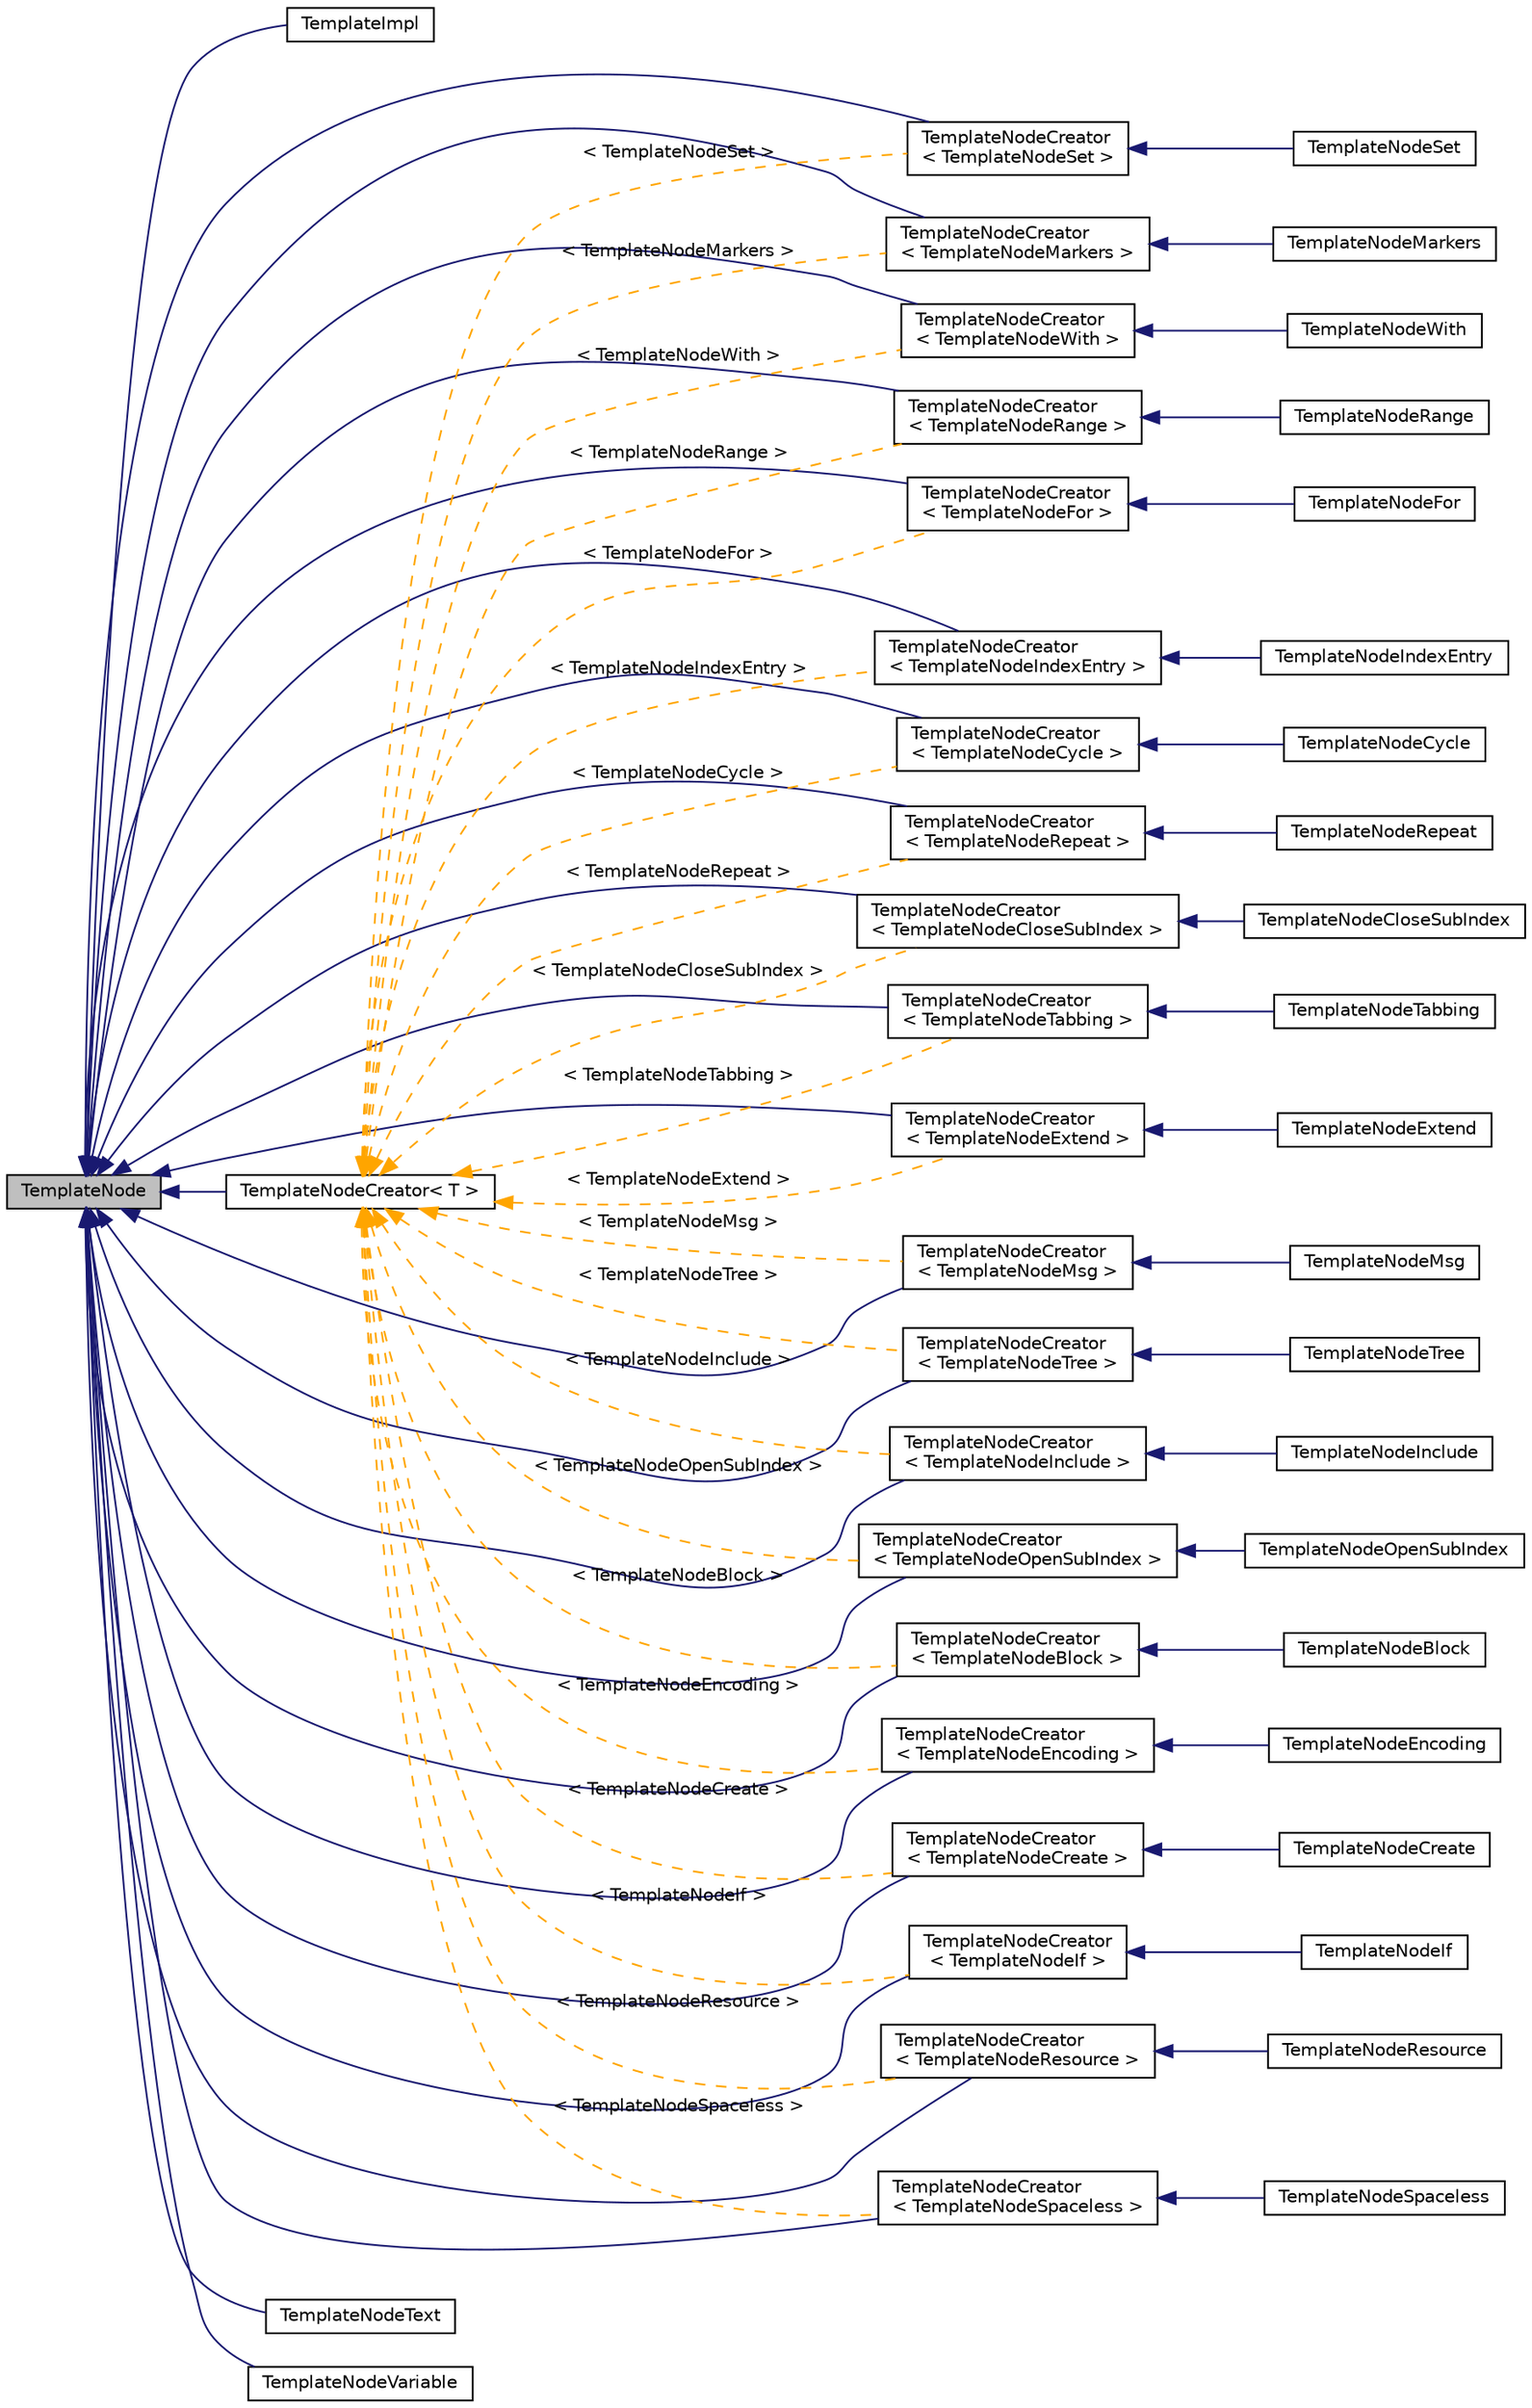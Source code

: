 digraph "TemplateNode"
{
 // INTERACTIVE_SVG=YES
  edge [fontname="Helvetica",fontsize="10",labelfontname="Helvetica",labelfontsize="10"];
  node [fontname="Helvetica",fontsize="10",shape=record];
  rankdir="LR";
  Node0 [label="TemplateNode",height=0.2,width=0.4,color="black", fillcolor="grey75", style="filled", fontcolor="black"];
  Node0 -> Node1 [dir="back",color="midnightblue",fontsize="10",style="solid",fontname="Helvetica"];
  Node1 [label="TemplateImpl",height=0.2,width=0.4,color="black", fillcolor="white", style="filled",URL="$d6/d07/class_template_impl.html",tooltip="Internal class representing the implementation of a template. "];
  Node0 -> Node2 [dir="back",color="midnightblue",fontsize="10",style="solid",fontname="Helvetica"];
  Node2 [label="TemplateNodeCreator\< T \>",height=0.2,width=0.4,color="black", fillcolor="white", style="filled",URL="$d8/d78/class_template_node_creator.html",tooltip="Helper class for creating template AST tag nodes and returning the template for a given node..."];
  Node2 -> Node3 [dir="back",color="orange",fontsize="10",style="dashed",label=" \< TemplateNodeCycle \>" ,fontname="Helvetica"];
  Node3 [label="TemplateNodeCreator\l\< TemplateNodeCycle \>",height=0.2,width=0.4,color="black", fillcolor="white", style="filled",URL="$d8/d78/class_template_node_creator.html"];
  Node3 -> Node4 [dir="back",color="midnightblue",fontsize="10",style="solid",fontname="Helvetica"];
  Node4 [label="TemplateNodeCycle",height=0.2,width=0.4,color="black", fillcolor="white", style="filled",URL="$d3/d37/class_template_node_cycle.html",tooltip="Class representing an &#39;cycle&#39; tag in a template. "];
  Node2 -> Node5 [dir="back",color="orange",fontsize="10",style="dashed",label=" \< TemplateNodeFor \>" ,fontname="Helvetica"];
  Node5 [label="TemplateNodeCreator\l\< TemplateNodeFor \>",height=0.2,width=0.4,color="black", fillcolor="white", style="filled",URL="$d8/d78/class_template_node_creator.html"];
  Node5 -> Node6 [dir="back",color="midnightblue",fontsize="10",style="solid",fontname="Helvetica"];
  Node6 [label="TemplateNodeFor",height=0.2,width=0.4,color="black", fillcolor="white", style="filled",URL="$d5/da1/class_template_node_for.html",tooltip="Class representing a &#39;for&#39; tag in a template. "];
  Node2 -> Node7 [dir="back",color="orange",fontsize="10",style="dashed",label=" \< TemplateNodeRepeat \>" ,fontname="Helvetica"];
  Node7 [label="TemplateNodeCreator\l\< TemplateNodeRepeat \>",height=0.2,width=0.4,color="black", fillcolor="white", style="filled",URL="$d8/d78/class_template_node_creator.html"];
  Node7 -> Node8 [dir="back",color="midnightblue",fontsize="10",style="solid",fontname="Helvetica"];
  Node8 [label="TemplateNodeRepeat",height=0.2,width=0.4,color="black", fillcolor="white", style="filled",URL="$db/d54/class_template_node_repeat.html",tooltip="Class representing a &#39;for&#39; tag in a template. "];
  Node2 -> Node9 [dir="back",color="orange",fontsize="10",style="dashed",label=" \< TemplateNodeSet \>" ,fontname="Helvetica"];
  Node9 [label="TemplateNodeCreator\l\< TemplateNodeSet \>",height=0.2,width=0.4,color="black", fillcolor="white", style="filled",URL="$d8/d78/class_template_node_creator.html"];
  Node9 -> Node10 [dir="back",color="midnightblue",fontsize="10",style="solid",fontname="Helvetica"];
  Node10 [label="TemplateNodeSet",height=0.2,width=0.4,color="black", fillcolor="white", style="filled",URL="$d3/d86/class_template_node_set.html",tooltip="Class representing an &#39;set&#39; tag in a template. "];
  Node2 -> Node11 [dir="back",color="orange",fontsize="10",style="dashed",label=" \< TemplateNodeTabbing \>" ,fontname="Helvetica"];
  Node11 [label="TemplateNodeCreator\l\< TemplateNodeTabbing \>",height=0.2,width=0.4,color="black", fillcolor="white", style="filled",URL="$d8/d78/class_template_node_creator.html"];
  Node11 -> Node12 [dir="back",color="midnightblue",fontsize="10",style="solid",fontname="Helvetica"];
  Node12 [label="TemplateNodeTabbing",height=0.2,width=0.4,color="black", fillcolor="white", style="filled",URL="$da/da1/class_template_node_tabbing.html",tooltip="Class representing an &#39;tabbing&#39; tag in a template. "];
  Node2 -> Node13 [dir="back",color="orange",fontsize="10",style="dashed",label=" \< TemplateNodeExtend \>" ,fontname="Helvetica"];
  Node13 [label="TemplateNodeCreator\l\< TemplateNodeExtend \>",height=0.2,width=0.4,color="black", fillcolor="white", style="filled",URL="$d8/d78/class_template_node_creator.html"];
  Node13 -> Node14 [dir="back",color="midnightblue",fontsize="10",style="solid",fontname="Helvetica"];
  Node14 [label="TemplateNodeExtend",height=0.2,width=0.4,color="black", fillcolor="white", style="filled",URL="$d0/d21/class_template_node_extend.html",tooltip="Class representing a &#39;extend&#39; tag in a template. "];
  Node2 -> Node15 [dir="back",color="orange",fontsize="10",style="dashed",label=" \< TemplateNodeWith \>" ,fontname="Helvetica"];
  Node15 [label="TemplateNodeCreator\l\< TemplateNodeWith \>",height=0.2,width=0.4,color="black", fillcolor="white", style="filled",URL="$d8/d78/class_template_node_creator.html"];
  Node15 -> Node16 [dir="back",color="midnightblue",fontsize="10",style="solid",fontname="Helvetica"];
  Node16 [label="TemplateNodeWith",height=0.2,width=0.4,color="black", fillcolor="white", style="filled",URL="$d6/df7/class_template_node_with.html",tooltip="Class representing an &#39;with&#39; tag in a template. "];
  Node2 -> Node17 [dir="back",color="orange",fontsize="10",style="dashed",label=" \< TemplateNodeCloseSubIndex \>" ,fontname="Helvetica"];
  Node17 [label="TemplateNodeCreator\l\< TemplateNodeCloseSubIndex \>",height=0.2,width=0.4,color="black", fillcolor="white", style="filled",URL="$d8/d78/class_template_node_creator.html"];
  Node17 -> Node18 [dir="back",color="midnightblue",fontsize="10",style="solid",fontname="Helvetica"];
  Node18 [label="TemplateNodeCloseSubIndex",height=0.2,width=0.4,color="black", fillcolor="white", style="filled",URL="$dd/dff/class_template_node_close_sub_index.html",tooltip="Class representing an &#39;closesubindex&#39; tag in a template. "];
  Node2 -> Node19 [dir="back",color="orange",fontsize="10",style="dashed",label=" \< TemplateNodeRange \>" ,fontname="Helvetica"];
  Node19 [label="TemplateNodeCreator\l\< TemplateNodeRange \>",height=0.2,width=0.4,color="black", fillcolor="white", style="filled",URL="$d8/d78/class_template_node_creator.html"];
  Node19 -> Node20 [dir="back",color="midnightblue",fontsize="10",style="solid",fontname="Helvetica"];
  Node20 [label="TemplateNodeRange",height=0.2,width=0.4,color="black", fillcolor="white", style="filled",URL="$d6/d83/class_template_node_range.html",tooltip="Class representing a &#39;range&#39; tag in a template. "];
  Node2 -> Node21 [dir="back",color="orange",fontsize="10",style="dashed",label=" \< TemplateNodeIndexEntry \>" ,fontname="Helvetica"];
  Node21 [label="TemplateNodeCreator\l\< TemplateNodeIndexEntry \>",height=0.2,width=0.4,color="black", fillcolor="white", style="filled",URL="$d8/d78/class_template_node_creator.html"];
  Node21 -> Node22 [dir="back",color="midnightblue",fontsize="10",style="solid",fontname="Helvetica"];
  Node22 [label="TemplateNodeIndexEntry",height=0.2,width=0.4,color="black", fillcolor="white", style="filled",URL="$da/ddd/class_template_node_index_entry.html",tooltip="Class representing an &#39;indexentry&#39; tag in a template. "];
  Node2 -> Node23 [dir="back",color="orange",fontsize="10",style="dashed",label=" \< TemplateNodeResource \>" ,fontname="Helvetica"];
  Node23 [label="TemplateNodeCreator\l\< TemplateNodeResource \>",height=0.2,width=0.4,color="black", fillcolor="white", style="filled",URL="$d8/d78/class_template_node_creator.html"];
  Node23 -> Node24 [dir="back",color="midnightblue",fontsize="10",style="solid",fontname="Helvetica"];
  Node24 [label="TemplateNodeResource",height=0.2,width=0.4,color="black", fillcolor="white", style="filled",URL="$d8/d57/class_template_node_resource.html",tooltip="Class representing an &#39;markers&#39; tag in a template. "];
  Node2 -> Node25 [dir="back",color="orange",fontsize="10",style="dashed",label=" \< TemplateNodeInclude \>" ,fontname="Helvetica"];
  Node25 [label="TemplateNodeCreator\l\< TemplateNodeInclude \>",height=0.2,width=0.4,color="black", fillcolor="white", style="filled",URL="$d8/d78/class_template_node_creator.html"];
  Node25 -> Node26 [dir="back",color="midnightblue",fontsize="10",style="solid",fontname="Helvetica"];
  Node26 [label="TemplateNodeInclude",height=0.2,width=0.4,color="black", fillcolor="white", style="filled",URL="$da/d4b/class_template_node_include.html",tooltip="Class representing an &#39;include&#39; tag in a template. "];
  Node2 -> Node27 [dir="back",color="orange",fontsize="10",style="dashed",label=" \< TemplateNodeCreate \>" ,fontname="Helvetica"];
  Node27 [label="TemplateNodeCreator\l\< TemplateNodeCreate \>",height=0.2,width=0.4,color="black", fillcolor="white", style="filled",URL="$d8/d78/class_template_node_creator.html"];
  Node27 -> Node28 [dir="back",color="midnightblue",fontsize="10",style="solid",fontname="Helvetica"];
  Node28 [label="TemplateNodeCreate",height=0.2,width=0.4,color="black", fillcolor="white", style="filled",URL="$d5/dcd/class_template_node_create.html",tooltip="Class representing an &#39;create&#39; tag in a template. "];
  Node2 -> Node29 [dir="back",color="orange",fontsize="10",style="dashed",label=" \< TemplateNodeOpenSubIndex \>" ,fontname="Helvetica"];
  Node29 [label="TemplateNodeCreator\l\< TemplateNodeOpenSubIndex \>",height=0.2,width=0.4,color="black", fillcolor="white", style="filled",URL="$d8/d78/class_template_node_creator.html"];
  Node29 -> Node30 [dir="back",color="midnightblue",fontsize="10",style="solid",fontname="Helvetica"];
  Node30 [label="TemplateNodeOpenSubIndex",height=0.2,width=0.4,color="black", fillcolor="white", style="filled",URL="$d6/d20/class_template_node_open_sub_index.html",tooltip="Class representing an &#39;opensubindex&#39; tag in a template. "];
  Node2 -> Node31 [dir="back",color="orange",fontsize="10",style="dashed",label=" \< TemplateNodeIf \>" ,fontname="Helvetica"];
  Node31 [label="TemplateNodeCreator\l\< TemplateNodeIf \>",height=0.2,width=0.4,color="black", fillcolor="white", style="filled",URL="$d8/d78/class_template_node_creator.html"];
  Node31 -> Node32 [dir="back",color="midnightblue",fontsize="10",style="solid",fontname="Helvetica"];
  Node32 [label="TemplateNodeIf",height=0.2,width=0.4,color="black", fillcolor="white", style="filled",URL="$d8/d38/class_template_node_if.html",tooltip="Class representing an &#39;if&#39; tag in a template. "];
  Node2 -> Node33 [dir="back",color="orange",fontsize="10",style="dashed",label=" \< TemplateNodeMsg \>" ,fontname="Helvetica"];
  Node33 [label="TemplateNodeCreator\l\< TemplateNodeMsg \>",height=0.2,width=0.4,color="black", fillcolor="white", style="filled",URL="$d8/d78/class_template_node_creator.html"];
  Node33 -> Node34 [dir="back",color="midnightblue",fontsize="10",style="solid",fontname="Helvetica"];
  Node34 [label="TemplateNodeMsg",height=0.2,width=0.4,color="black", fillcolor="white", style="filled",URL="$d4/d50/class_template_node_msg.html",tooltip="Class representing an &#39;markers&#39; tag in a template. "];
  Node2 -> Node35 [dir="back",color="orange",fontsize="10",style="dashed",label=" \< TemplateNodeTree \>" ,fontname="Helvetica"];
  Node35 [label="TemplateNodeCreator\l\< TemplateNodeTree \>",height=0.2,width=0.4,color="black", fillcolor="white", style="filled",URL="$d8/d78/class_template_node_creator.html"];
  Node35 -> Node36 [dir="back",color="midnightblue",fontsize="10",style="solid",fontname="Helvetica"];
  Node36 [label="TemplateNodeTree",height=0.2,width=0.4,color="black", fillcolor="white", style="filled",URL="$d8/d31/class_template_node_tree.html",tooltip="Class representing an &#39;tree&#39; tag in a template. "];
  Node2 -> Node37 [dir="back",color="orange",fontsize="10",style="dashed",label=" \< TemplateNodeMarkers \>" ,fontname="Helvetica"];
  Node37 [label="TemplateNodeCreator\l\< TemplateNodeMarkers \>",height=0.2,width=0.4,color="black", fillcolor="white", style="filled",URL="$d8/d78/class_template_node_creator.html"];
  Node37 -> Node38 [dir="back",color="midnightblue",fontsize="10",style="solid",fontname="Helvetica"];
  Node38 [label="TemplateNodeMarkers",height=0.2,width=0.4,color="black", fillcolor="white", style="filled",URL="$d9/d8f/class_template_node_markers.html",tooltip="Class representing an &#39;markers&#39; tag in a template. "];
  Node2 -> Node39 [dir="back",color="orange",fontsize="10",style="dashed",label=" \< TemplateNodeSpaceless \>" ,fontname="Helvetica"];
  Node39 [label="TemplateNodeCreator\l\< TemplateNodeSpaceless \>",height=0.2,width=0.4,color="black", fillcolor="white", style="filled",URL="$d8/d78/class_template_node_creator.html"];
  Node39 -> Node40 [dir="back",color="midnightblue",fontsize="10",style="solid",fontname="Helvetica"];
  Node40 [label="TemplateNodeSpaceless",height=0.2,width=0.4,color="black", fillcolor="white", style="filled",URL="$df/dc6/class_template_node_spaceless.html",tooltip="Class representing an &#39;spaceless&#39; tag in a template. "];
  Node2 -> Node41 [dir="back",color="orange",fontsize="10",style="dashed",label=" \< TemplateNodeEncoding \>" ,fontname="Helvetica"];
  Node41 [label="TemplateNodeCreator\l\< TemplateNodeEncoding \>",height=0.2,width=0.4,color="black", fillcolor="white", style="filled",URL="$d8/d78/class_template_node_creator.html"];
  Node41 -> Node42 [dir="back",color="midnightblue",fontsize="10",style="solid",fontname="Helvetica"];
  Node42 [label="TemplateNodeEncoding",height=0.2,width=0.4,color="black", fillcolor="white", style="filled",URL="$d3/d38/class_template_node_encoding.html",tooltip="Class representing the &#39;encoding&#39; tag in a template. "];
  Node2 -> Node43 [dir="back",color="orange",fontsize="10",style="dashed",label=" \< TemplateNodeBlock \>" ,fontname="Helvetica"];
  Node43 [label="TemplateNodeCreator\l\< TemplateNodeBlock \>",height=0.2,width=0.4,color="black", fillcolor="white", style="filled",URL="$d8/d78/class_template_node_creator.html"];
  Node43 -> Node44 [dir="back",color="midnightblue",fontsize="10",style="solid",fontname="Helvetica"];
  Node44 [label="TemplateNodeBlock",height=0.2,width=0.4,color="black", fillcolor="white", style="filled",URL="$d2/de0/class_template_node_block.html",tooltip="Class representing a &#39;block&#39; tag in a template. "];
  Node0 -> Node43 [dir="back",color="midnightblue",fontsize="10",style="solid",fontname="Helvetica"];
  Node0 -> Node17 [dir="back",color="midnightblue",fontsize="10",style="solid",fontname="Helvetica"];
  Node0 -> Node27 [dir="back",color="midnightblue",fontsize="10",style="solid",fontname="Helvetica"];
  Node0 -> Node3 [dir="back",color="midnightblue",fontsize="10",style="solid",fontname="Helvetica"];
  Node0 -> Node41 [dir="back",color="midnightblue",fontsize="10",style="solid",fontname="Helvetica"];
  Node0 -> Node13 [dir="back",color="midnightblue",fontsize="10",style="solid",fontname="Helvetica"];
  Node0 -> Node5 [dir="back",color="midnightblue",fontsize="10",style="solid",fontname="Helvetica"];
  Node0 -> Node31 [dir="back",color="midnightblue",fontsize="10",style="solid",fontname="Helvetica"];
  Node0 -> Node25 [dir="back",color="midnightblue",fontsize="10",style="solid",fontname="Helvetica"];
  Node0 -> Node21 [dir="back",color="midnightblue",fontsize="10",style="solid",fontname="Helvetica"];
  Node0 -> Node37 [dir="back",color="midnightblue",fontsize="10",style="solid",fontname="Helvetica"];
  Node0 -> Node33 [dir="back",color="midnightblue",fontsize="10",style="solid",fontname="Helvetica"];
  Node0 -> Node29 [dir="back",color="midnightblue",fontsize="10",style="solid",fontname="Helvetica"];
  Node0 -> Node19 [dir="back",color="midnightblue",fontsize="10",style="solid",fontname="Helvetica"];
  Node0 -> Node7 [dir="back",color="midnightblue",fontsize="10",style="solid",fontname="Helvetica"];
  Node0 -> Node23 [dir="back",color="midnightblue",fontsize="10",style="solid",fontname="Helvetica"];
  Node0 -> Node9 [dir="back",color="midnightblue",fontsize="10",style="solid",fontname="Helvetica"];
  Node0 -> Node39 [dir="back",color="midnightblue",fontsize="10",style="solid",fontname="Helvetica"];
  Node0 -> Node11 [dir="back",color="midnightblue",fontsize="10",style="solid",fontname="Helvetica"];
  Node0 -> Node35 [dir="back",color="midnightblue",fontsize="10",style="solid",fontname="Helvetica"];
  Node0 -> Node15 [dir="back",color="midnightblue",fontsize="10",style="solid",fontname="Helvetica"];
  Node0 -> Node45 [dir="back",color="midnightblue",fontsize="10",style="solid",fontname="Helvetica"];
  Node45 [label="TemplateNodeText",height=0.2,width=0.4,color="black", fillcolor="white", style="filled",URL="$d9/daf/class_template_node_text.html",tooltip="Class representing a piece of plain text in a template. "];
  Node0 -> Node46 [dir="back",color="midnightblue",fontsize="10",style="solid",fontname="Helvetica"];
  Node46 [label="TemplateNodeVariable",height=0.2,width=0.4,color="black", fillcolor="white", style="filled",URL="$d9/d06/class_template_node_variable.html",tooltip="Class representing a variable in a template. "];
}
